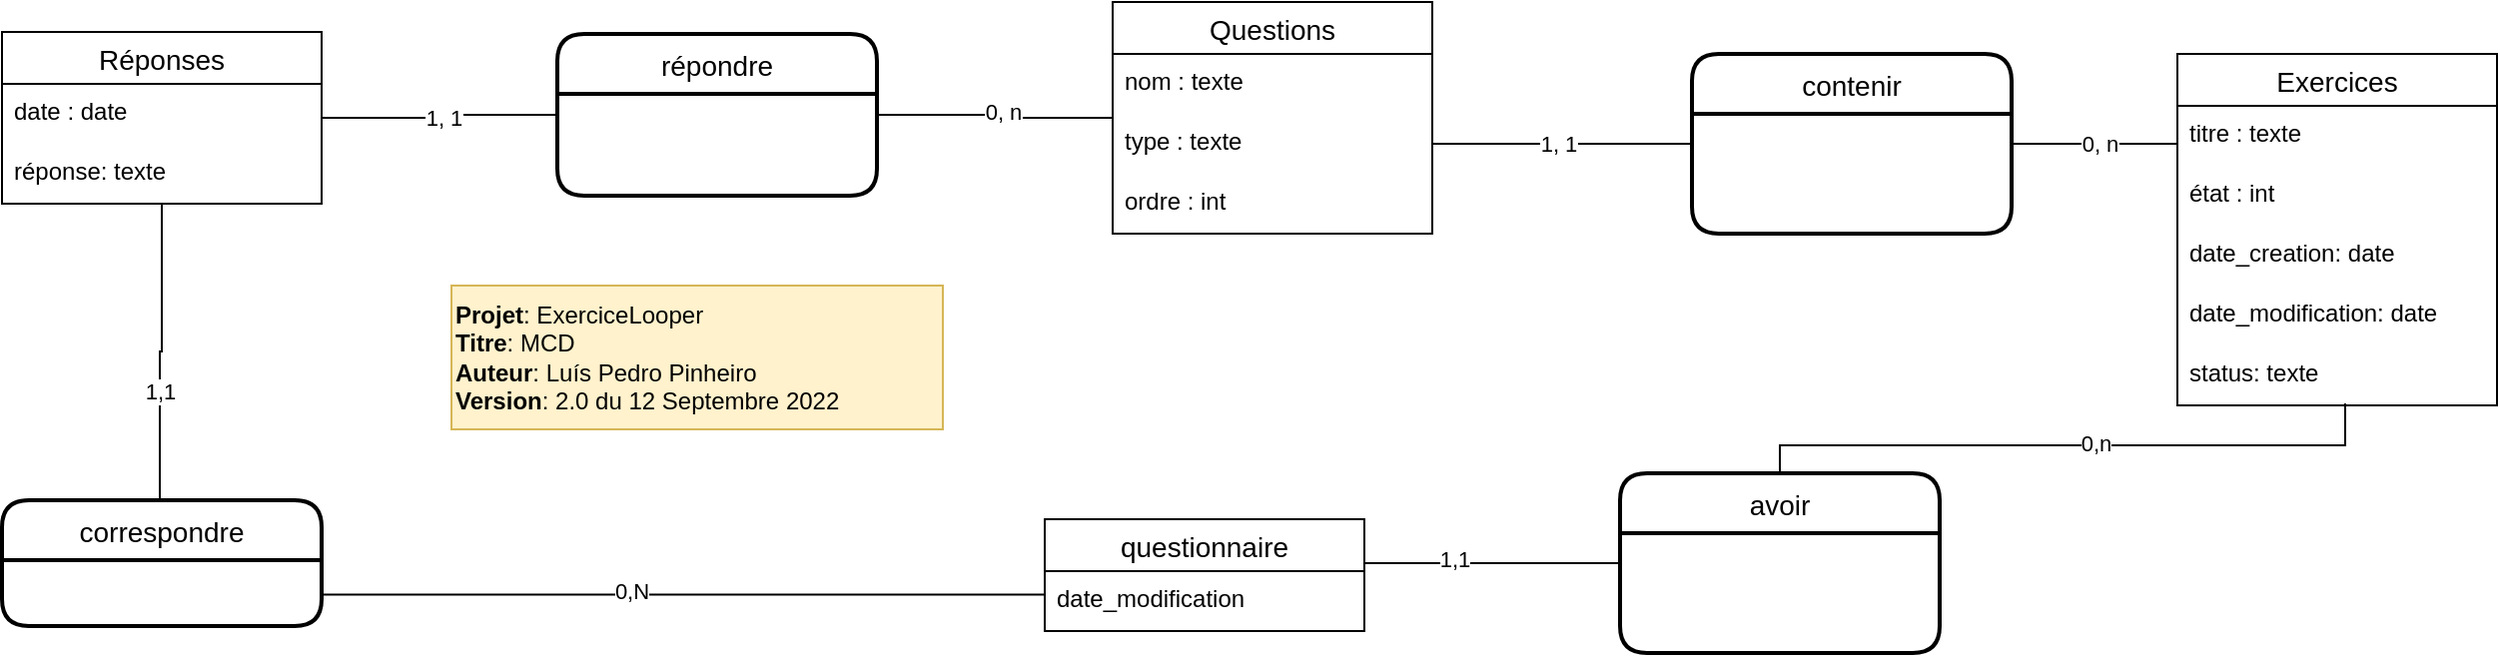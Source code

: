 <mxfile version="20.2.3" type="device"><diagram id="WTBDeDnO_W9lt3Gb9hh-" name="Page-1"><mxGraphModel dx="2591" dy="865" grid="1" gridSize="9" guides="1" tooltips="1" connect="1" arrows="1" fold="1" page="1" pageScale="1" pageWidth="1169" pageHeight="827" math="0" shadow="0"><root><mxCell id="0"/><mxCell id="1" parent="0"/><mxCell id="56Zzwpz0WbTvzz0r9bxJ-2" style="edgeStyle=orthogonalEdgeStyle;rounded=0;orthogonalLoop=1;jettySize=auto;html=1;entryX=1;entryY=0.5;entryDx=0;entryDy=0;endArrow=none;endFill=0;" parent="1" source="gt2jfoNdRnRHJSylo4U7-1" target="gt2jfoNdRnRHJSylo4U7-46" edge="1"><mxGeometry relative="1" as="geometry"/></mxCell><mxCell id="56Zzwpz0WbTvzz0r9bxJ-5" value="0, n" style="edgeLabel;html=1;align=center;verticalAlign=middle;resizable=0;points=[];" parent="56Zzwpz0WbTvzz0r9bxJ-2" vertex="1" connectable="0"><mxGeometry x="-0.067" y="-3" relative="1" as="geometry"><mxPoint as="offset"/></mxGeometry></mxCell><mxCell id="gt2jfoNdRnRHJSylo4U7-1" value="Questions" style="swimlane;fontStyle=0;childLayout=stackLayout;horizontal=1;startSize=26;horizontalStack=0;resizeParent=1;resizeParentMax=0;resizeLast=0;collapsible=1;marginBottom=0;align=center;fontSize=14;" parent="1" vertex="1"><mxGeometry x="448" y="110" width="160" height="116" as="geometry"/></mxCell><mxCell id="gt2jfoNdRnRHJSylo4U7-2" value="nom : texte" style="text;strokeColor=none;fillColor=none;spacingLeft=4;spacingRight=4;overflow=hidden;rotatable=0;points=[[0,0.5],[1,0.5]];portConstraint=eastwest;fontSize=12;" parent="gt2jfoNdRnRHJSylo4U7-1" vertex="1"><mxGeometry y="26" width="160" height="30" as="geometry"/></mxCell><mxCell id="gt2jfoNdRnRHJSylo4U7-26" value="type : texte" style="text;strokeColor=none;fillColor=none;spacingLeft=4;spacingRight=4;overflow=hidden;rotatable=0;points=[[0,0.5],[1,0.5]];portConstraint=eastwest;fontSize=12;" parent="gt2jfoNdRnRHJSylo4U7-1" vertex="1"><mxGeometry y="56" width="160" height="30" as="geometry"/></mxCell><mxCell id="gt2jfoNdRnRHJSylo4U7-34" value="ordre : int" style="text;strokeColor=none;fillColor=none;spacingLeft=4;spacingRight=4;overflow=hidden;rotatable=0;points=[[0,0.5],[1,0.5]];portConstraint=eastwest;fontSize=12;" parent="gt2jfoNdRnRHJSylo4U7-1" vertex="1"><mxGeometry y="86" width="160" height="30" as="geometry"/></mxCell><mxCell id="56Zzwpz0WbTvzz0r9bxJ-4" style="edgeStyle=orthogonalEdgeStyle;rounded=0;orthogonalLoop=1;jettySize=auto;html=1;endArrow=none;endFill=0;" parent="1" source="gt2jfoNdRnRHJSylo4U7-18" target="gt2jfoNdRnRHJSylo4U7-36" edge="1"><mxGeometry relative="1" as="geometry"><Array as="points"><mxPoint x="963" y="181"/><mxPoint x="963" y="181"/></Array></mxGeometry></mxCell><mxCell id="56Zzwpz0WbTvzz0r9bxJ-7" value="0, n" style="edgeLabel;html=1;align=center;verticalAlign=middle;resizable=0;points=[];" parent="56Zzwpz0WbTvzz0r9bxJ-4" vertex="1" connectable="0"><mxGeometry x="-0.054" relative="1" as="geometry"><mxPoint as="offset"/></mxGeometry></mxCell><mxCell id="gt2jfoNdRnRHJSylo4U7-18" value="Exercices" style="swimlane;fontStyle=0;childLayout=stackLayout;horizontal=1;startSize=26;horizontalStack=0;resizeParent=1;resizeParentMax=0;resizeLast=0;collapsible=1;marginBottom=0;align=center;fontSize=14;" parent="1" vertex="1"><mxGeometry x="981" y="136" width="160" height="176" as="geometry"/></mxCell><mxCell id="gt2jfoNdRnRHJSylo4U7-19" value="titre : texte" style="text;strokeColor=none;fillColor=none;spacingLeft=4;spacingRight=4;overflow=hidden;rotatable=0;points=[[0,0.5],[1,0.5]];portConstraint=eastwest;fontSize=12;" parent="gt2jfoNdRnRHJSylo4U7-18" vertex="1"><mxGeometry y="26" width="160" height="30" as="geometry"/></mxCell><mxCell id="gt2jfoNdRnRHJSylo4U7-33" value="état : int" style="text;strokeColor=none;fillColor=none;spacingLeft=4;spacingRight=4;overflow=hidden;rotatable=0;points=[[0,0.5],[1,0.5]];portConstraint=eastwest;fontSize=12;" parent="gt2jfoNdRnRHJSylo4U7-18" vertex="1"><mxGeometry y="56" width="160" height="30" as="geometry"/></mxCell><mxCell id="VyMLUEVE61ZuwH474Xdq-8" value="date_creation: date" style="text;strokeColor=none;fillColor=none;spacingLeft=4;spacingRight=4;overflow=hidden;rotatable=0;points=[[0,0.5],[1,0.5]];portConstraint=eastwest;fontSize=12;" vertex="1" parent="gt2jfoNdRnRHJSylo4U7-18"><mxGeometry y="86" width="160" height="30" as="geometry"/></mxCell><mxCell id="VyMLUEVE61ZuwH474Xdq-9" value="date_modification: date" style="text;strokeColor=none;fillColor=none;spacingLeft=4;spacingRight=4;overflow=hidden;rotatable=0;points=[[0,0.5],[1,0.5]];portConstraint=eastwest;fontSize=12;" vertex="1" parent="gt2jfoNdRnRHJSylo4U7-18"><mxGeometry y="116" width="160" height="30" as="geometry"/></mxCell><mxCell id="VyMLUEVE61ZuwH474Xdq-10" value="status: texte" style="text;strokeColor=none;fillColor=none;spacingLeft=4;spacingRight=4;overflow=hidden;rotatable=0;points=[[0,0.5],[1,0.5]];portConstraint=eastwest;fontSize=12;" vertex="1" parent="gt2jfoNdRnRHJSylo4U7-18"><mxGeometry y="146" width="160" height="30" as="geometry"/></mxCell><mxCell id="gt2jfoNdRnRHJSylo4U7-36" value="contenir" style="swimlane;childLayout=stackLayout;horizontal=1;startSize=30;horizontalStack=0;rounded=1;fontSize=14;fontStyle=0;strokeWidth=2;resizeParent=0;resizeLast=1;shadow=0;dashed=0;align=center;" parent="1" vertex="1"><mxGeometry x="738" y="136" width="160" height="90" as="geometry"/></mxCell><mxCell id="gt2jfoNdRnRHJSylo4U7-54" style="edgeStyle=orthogonalEdgeStyle;rounded=0;orthogonalLoop=1;jettySize=auto;html=1;endArrow=none;endFill=0;" parent="1" source="gt2jfoNdRnRHJSylo4U7-38" target="gt2jfoNdRnRHJSylo4U7-46" edge="1"><mxGeometry relative="1" as="geometry"><mxPoint x="18" y="221" as="sourcePoint"/></mxGeometry></mxCell><mxCell id="gt2jfoNdRnRHJSylo4U7-58" value="1, 1" style="edgeLabel;html=1;align=center;verticalAlign=middle;resizable=0;points=[];" parent="gt2jfoNdRnRHJSylo4U7-54" vertex="1" connectable="0"><mxGeometry x="0.04" y="-1" relative="1" as="geometry"><mxPoint as="offset"/></mxGeometry></mxCell><mxCell id="gt2jfoNdRnRHJSylo4U7-38" value="Réponses" style="swimlane;fontStyle=0;childLayout=stackLayout;horizontal=1;startSize=26;horizontalStack=0;resizeParent=1;resizeParentMax=0;resizeLast=0;collapsible=1;marginBottom=0;align=center;fontSize=14;" parent="1" vertex="1"><mxGeometry x="-108" y="125" width="160" height="86" as="geometry"/></mxCell><mxCell id="gt2jfoNdRnRHJSylo4U7-39" value="date : date" style="text;strokeColor=none;fillColor=none;spacingLeft=4;spacingRight=4;overflow=hidden;rotatable=0;points=[[0,0.5],[1,0.5]];portConstraint=eastwest;fontSize=12;" parent="gt2jfoNdRnRHJSylo4U7-38" vertex="1"><mxGeometry y="26" width="160" height="30" as="geometry"/></mxCell><mxCell id="GyNDKr2HoXu4dZnFONIO-1" value="réponse: texte" style="text;strokeColor=none;fillColor=none;spacingLeft=4;spacingRight=4;overflow=hidden;rotatable=0;points=[[0,0.5],[1,0.5]];portConstraint=eastwest;fontSize=12;" parent="gt2jfoNdRnRHJSylo4U7-38" vertex="1"><mxGeometry y="56" width="160" height="30" as="geometry"/></mxCell><mxCell id="gt2jfoNdRnRHJSylo4U7-46" value="répondre" style="swimlane;childLayout=stackLayout;horizontal=1;startSize=30;horizontalStack=0;rounded=1;fontSize=14;fontStyle=0;strokeWidth=2;resizeParent=0;resizeLast=1;shadow=0;dashed=0;align=center;" parent="1" vertex="1"><mxGeometry x="170" y="126" width="160" height="81" as="geometry"/></mxCell><mxCell id="56Zzwpz0WbTvzz0r9bxJ-3" style="edgeStyle=orthogonalEdgeStyle;rounded=0;orthogonalLoop=1;jettySize=auto;html=1;endArrow=none;endFill=0;" parent="1" source="gt2jfoNdRnRHJSylo4U7-26" target="gt2jfoNdRnRHJSylo4U7-36" edge="1"><mxGeometry relative="1" as="geometry"/></mxCell><mxCell id="56Zzwpz0WbTvzz0r9bxJ-6" value="1, 1" style="edgeLabel;html=1;align=center;verticalAlign=middle;resizable=0;points=[];" parent="56Zzwpz0WbTvzz0r9bxJ-3" vertex="1" connectable="0"><mxGeometry x="-0.031" relative="1" as="geometry"><mxPoint as="offset"/></mxGeometry></mxCell><mxCell id="56Zzwpz0WbTvzz0r9bxJ-8" value="" style="rounded=0;whiteSpace=wrap;html=1;fillColor=#fff2cc;strokeColor=#d6b656;" parent="1" vertex="1"><mxGeometry x="117" y="252" width="246" height="72" as="geometry"/></mxCell><mxCell id="56Zzwpz0WbTvzz0r9bxJ-9" value="&lt;b&gt;Projet&lt;/b&gt;: ExerciceLooper&lt;br&gt;&lt;b&gt;Titre&lt;/b&gt;: MCD&lt;br&gt;&lt;b&gt;Auteur&lt;/b&gt;: Luís Pedro Pinheiro&lt;br&gt;&lt;div style=&quot;&quot;&gt;&lt;span style=&quot;background-color: initial;&quot;&gt;&lt;b&gt;Version&lt;/b&gt;: 2.0 du 12 Septembre 2022&amp;nbsp;&lt;/span&gt;&lt;/div&gt;" style="text;html=1;align=left;verticalAlign=middle;resizable=0;points=[];autosize=1;strokeColor=none;fillColor=none;" parent="1" vertex="1"><mxGeometry x="117" y="252" width="216" height="72" as="geometry"/></mxCell><mxCell id="VyMLUEVE61ZuwH474Xdq-1" value="questionnaire" style="swimlane;fontStyle=0;childLayout=stackLayout;horizontal=1;startSize=26;horizontalStack=0;resizeParent=1;resizeParentMax=0;resizeLast=0;collapsible=1;marginBottom=0;align=center;fontSize=14;" vertex="1" parent="1"><mxGeometry x="414" y="369" width="160" height="56" as="geometry"/></mxCell><mxCell id="VyMLUEVE61ZuwH474Xdq-2" value="date_modification" style="text;strokeColor=none;fillColor=none;spacingLeft=4;spacingRight=4;overflow=hidden;rotatable=0;points=[[0,0.5],[1,0.5]];portConstraint=eastwest;fontSize=12;" vertex="1" parent="VyMLUEVE61ZuwH474Xdq-1"><mxGeometry y="26" width="160" height="30" as="geometry"/></mxCell><mxCell id="VyMLUEVE61ZuwH474Xdq-12" style="edgeStyle=orthogonalEdgeStyle;rounded=0;orthogonalLoop=1;jettySize=auto;html=1;entryX=0.525;entryY=0.967;entryDx=0;entryDy=0;entryPerimeter=0;endArrow=none;endFill=0;" edge="1" parent="1" source="VyMLUEVE61ZuwH474Xdq-11" target="VyMLUEVE61ZuwH474Xdq-10"><mxGeometry relative="1" as="geometry"><Array as="points"><mxPoint x="782" y="332"/><mxPoint x="1065" y="332"/></Array></mxGeometry></mxCell><mxCell id="VyMLUEVE61ZuwH474Xdq-15" value="0,n" style="edgeLabel;html=1;align=center;verticalAlign=middle;resizable=0;points=[];" vertex="1" connectable="0" parent="VyMLUEVE61ZuwH474Xdq-12"><mxGeometry x="0.082" y="1" relative="1" as="geometry"><mxPoint as="offset"/></mxGeometry></mxCell><mxCell id="VyMLUEVE61ZuwH474Xdq-14" style="edgeStyle=orthogonalEdgeStyle;rounded=0;orthogonalLoop=1;jettySize=auto;html=1;exitX=0;exitY=0.5;exitDx=0;exitDy=0;endArrow=none;endFill=0;" edge="1" parent="1" source="VyMLUEVE61ZuwH474Xdq-11"><mxGeometry relative="1" as="geometry"><mxPoint x="574" y="391" as="targetPoint"/><Array as="points"><mxPoint x="612" y="391"/><mxPoint x="612" y="391"/></Array></mxGeometry></mxCell><mxCell id="VyMLUEVE61ZuwH474Xdq-16" value="1,1" style="edgeLabel;html=1;align=center;verticalAlign=middle;resizable=0;points=[];" vertex="1" connectable="0" parent="VyMLUEVE61ZuwH474Xdq-14"><mxGeometry x="0.297" y="-2" relative="1" as="geometry"><mxPoint as="offset"/></mxGeometry></mxCell><mxCell id="VyMLUEVE61ZuwH474Xdq-11" value="avoir" style="swimlane;childLayout=stackLayout;horizontal=1;startSize=30;horizontalStack=0;rounded=1;fontSize=14;fontStyle=0;strokeWidth=2;resizeParent=0;resizeLast=1;shadow=0;dashed=0;align=center;" vertex="1" parent="1"><mxGeometry x="702" y="346" width="160" height="90" as="geometry"/></mxCell><mxCell id="VyMLUEVE61ZuwH474Xdq-21" style="edgeStyle=orthogonalEdgeStyle;rounded=0;orthogonalLoop=1;jettySize=auto;html=1;exitX=0.5;exitY=0;exitDx=0;exitDy=0;endArrow=none;endFill=0;" edge="1" parent="1"><mxGeometry relative="1" as="geometry"><mxPoint x="-29" y="359.5" as="sourcePoint"/><mxPoint x="-28" y="211" as="targetPoint"/><Array as="points"><mxPoint x="-29" y="285"/><mxPoint x="-28" y="285"/></Array></mxGeometry></mxCell><mxCell id="VyMLUEVE61ZuwH474Xdq-22" value="1,1" style="edgeLabel;html=1;align=center;verticalAlign=middle;resizable=0;points=[];" vertex="1" connectable="0" parent="VyMLUEVE61ZuwH474Xdq-21"><mxGeometry x="-0.258" relative="1" as="geometry"><mxPoint y="1" as="offset"/></mxGeometry></mxCell><mxCell id="VyMLUEVE61ZuwH474Xdq-17" value="correspondre" style="swimlane;childLayout=stackLayout;horizontal=1;startSize=30;horizontalStack=0;rounded=1;fontSize=14;fontStyle=0;strokeWidth=2;resizeParent=0;resizeLast=1;shadow=0;dashed=0;align=center;" vertex="1" parent="1"><mxGeometry x="-108" y="359.5" width="160" height="63" as="geometry"/></mxCell><mxCell id="VyMLUEVE61ZuwH474Xdq-19" style="edgeStyle=orthogonalEdgeStyle;rounded=0;orthogonalLoop=1;jettySize=auto;html=1;exitX=0;exitY=0.5;exitDx=0;exitDy=0;entryX=1;entryY=0.75;entryDx=0;entryDy=0;endArrow=none;endFill=0;" edge="1" parent="1" target="VyMLUEVE61ZuwH474Xdq-17"><mxGeometry relative="1" as="geometry"><mxPoint x="414" y="404" as="sourcePoint"/><Array as="points"><mxPoint x="414" y="407"/></Array></mxGeometry></mxCell><mxCell id="VyMLUEVE61ZuwH474Xdq-20" value="0,N" style="edgeLabel;html=1;align=center;verticalAlign=middle;resizable=0;points=[];" vertex="1" connectable="0" parent="VyMLUEVE61ZuwH474Xdq-19"><mxGeometry x="0.15" y="-2" relative="1" as="geometry"><mxPoint as="offset"/></mxGeometry></mxCell></root></mxGraphModel></diagram></mxfile>